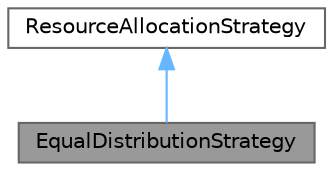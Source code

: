 digraph "EqualDistributionStrategy"
{
 // LATEX_PDF_SIZE
  bgcolor="transparent";
  edge [fontname=Helvetica,fontsize=10,labelfontname=Helvetica,labelfontsize=10];
  node [fontname=Helvetica,fontsize=10,shape=box,height=0.2,width=0.4];
  Node1 [id="Node000001",label="EqualDistributionStrategy",height=0.2,width=0.4,color="gray40", fillcolor="grey60", style="filled", fontcolor="black",tooltip="Strategy for equal distribution of resources."];
  Node2 -> Node1 [id="edge1_Node000001_Node000002",dir="back",color="steelblue1",style="solid",tooltip=" "];
  Node2 [id="Node000002",label="ResourceAllocationStrategy",height=0.2,width=0.4,color="gray40", fillcolor="white", style="filled",URL="$classResourceAllocationStrategy.html",tooltip="Interface for resource allocation strategies."];
}
